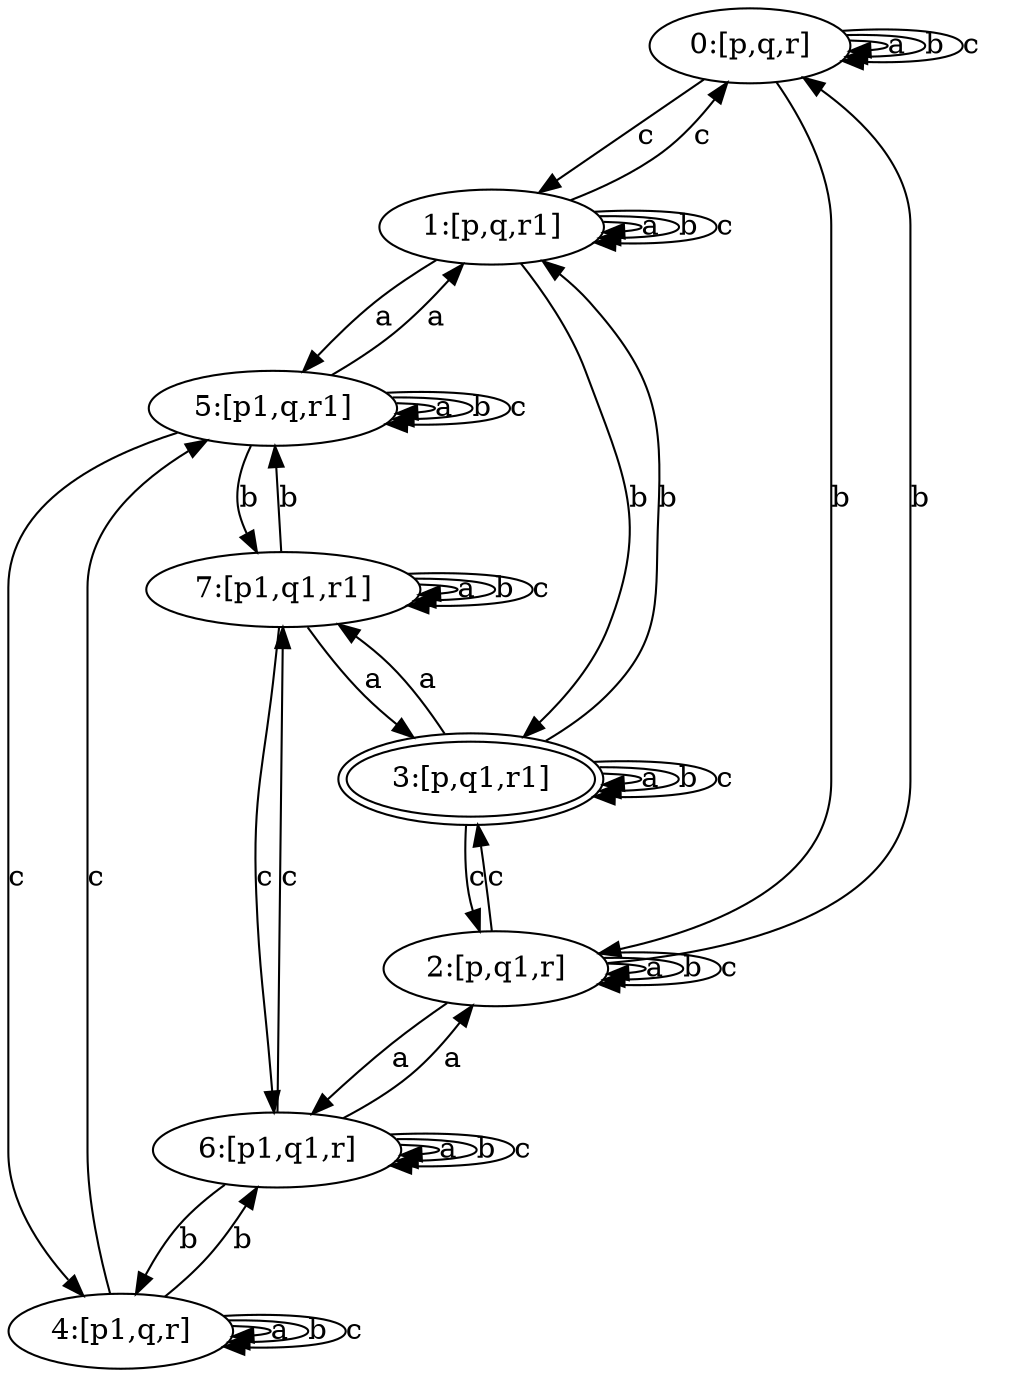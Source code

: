digraph G { 0[label ="0:[p,q,r]"] ; 1[label ="1:[p,q,r1]"] ; 2[label ="2:[p,q1,r]"] ; 3[label ="3:[p,q1,r1]",peripheries = 2] ; 4[label ="4:[p1,q,r]"] ; 5[label ="5:[p1,q,r1]"] ; 6[label ="6:[p1,q1,r]"] ; 7[label ="7:[p1,q1,r1]"] ; 0 -> 0 [label=a] ; 0 -> 0 [label=b] ; 0 -> 0 [label=c] ; 0 -> 1 [label=c] ; 0 -> 2 [label=b] ; 1 -> 0 [label=c] ; 1 -> 1 [label=a] ; 1 -> 1 [label=b] ; 1 -> 1 [label=c] ; 1 -> 3 [label=b] ; 1 -> 5 [label=a] ; 2 -> 0 [label=b] ; 2 -> 2 [label=a] ; 2 -> 2 [label=b] ; 2 -> 2 [label=c] ; 2 -> 3 [label=c] ; 2 -> 6 [label=a] ; 3 -> 1 [label=b] ; 3 -> 2 [label=c] ; 3 -> 3 [label=a] ; 3 -> 3 [label=b] ; 3 -> 3 [label=c] ; 3 -> 7 [label=a] ; 4 -> 4 [label=a] ; 4 -> 4 [label=b] ; 4 -> 4 [label=c] ; 4 -> 5 [label=c] ; 4 -> 6 [label=b] ; 5 -> 1 [label=a] ; 5 -> 4 [label=c] ; 5 -> 5 [label=a] ; 5 -> 5 [label=b] ; 5 -> 5 [label=c] ; 5 -> 7 [label=b] ; 6 -> 2 [label=a] ; 6 -> 4 [label=b] ; 6 -> 6 [label=a] ; 6 -> 6 [label=b] ; 6 -> 6 [label=c] ; 6 -> 7 [label=c] ; 7 -> 3 [label=a] ; 7 -> 5 [label=b] ; 7 -> 6 [label=c] ; 7 -> 7 [label=a] ; 7 -> 7 [label=b] ; 7 -> 7 [label=c] }